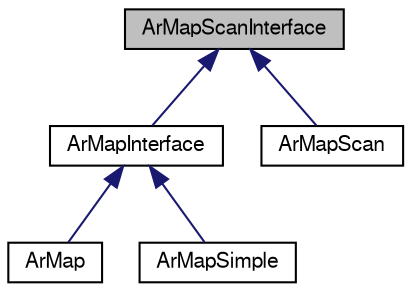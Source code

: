 digraph G
{
  edge [fontname="FreeSans",fontsize=10,labelfontname="FreeSans",labelfontsize=10];
  node [fontname="FreeSans",fontsize=10,shape=record];
  Node1 [label="ArMapScanInterface",height=0.2,width=0.4,color="black", fillcolor="grey75", style="filled" fontcolor="black"];
  Node1 -> Node2 [dir=back,color="midnightblue",fontsize=10,style="solid",fontname="FreeSans"];
  Node2 [label="ArMapInterface",height=0.2,width=0.4,color="black", fillcolor="white", style="filled",URL="$classArMapInterface.html"];
  Node2 -> Node3 [dir=back,color="midnightblue",fontsize=10,style="solid",fontname="FreeSans"];
  Node3 [label="ArMap",height=0.2,width=0.4,color="black", fillcolor="white", style="filled",URL="$classArMap.html",tooltip="A map of a space the robot can navigate within, and which can be updated via the..."];
  Node2 -> Node4 [dir=back,color="midnightblue",fontsize=10,style="solid",fontname="FreeSans"];
  Node4 [label="ArMapSimple",height=0.2,width=0.4,color="black", fillcolor="white", style="filled",URL="$classArMapSimple.html",tooltip="Simple map that can be read from and written to a file."];
  Node1 -> Node5 [dir=back,color="midnightblue",fontsize=10,style="solid",fontname="FreeSans"];
  Node5 [label="ArMapScan",height=0.2,width=0.4,color="black", fillcolor="white", style="filled",URL="$classArMapScan.html",tooltip="The map data related to the sensable obstacles in the environment."];
}
